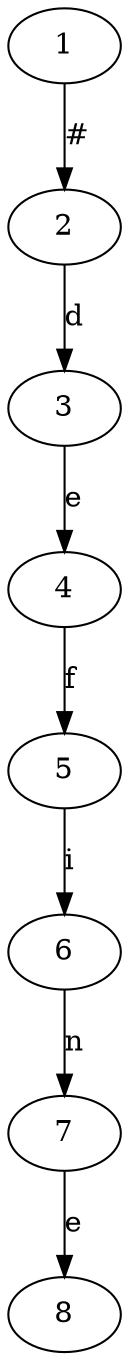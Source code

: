 // NFA RESULTS
digraph {
	1 -> 2 [label="#"]
	2 -> 3 [label=d]
	3 -> 4 [label=e]
	4 -> 5 [label=f]
	5 -> 6 [label=i]
	6 -> 7 [label=n]
	7 -> 8 [label=e]
	8 [label=8]
	6 [label=6]
	4 [label=4]
	2 [label=2]
	7 [label=7]
	1 [label=1]
	5 [label=5]
	3 [label=3]
}
